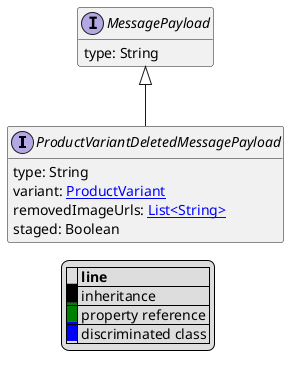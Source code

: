 @startuml

hide empty fields
hide empty methods
legend
|= |= line |
|<back:black>   </back>| inheritance |
|<back:green>   </back>| property reference |
|<back:blue>   </back>| discriminated class |
endlegend
interface ProductVariantDeletedMessagePayload [[ProductVariantDeletedMessagePayload.svg]] extends MessagePayload {
    type: String
    variant: [[ProductVariant.svg ProductVariant]]
    removedImageUrls: [[String.svg List<String>]]
    staged: Boolean
}
interface MessagePayload [[MessagePayload.svg]]  {
    type: String
}





@enduml
